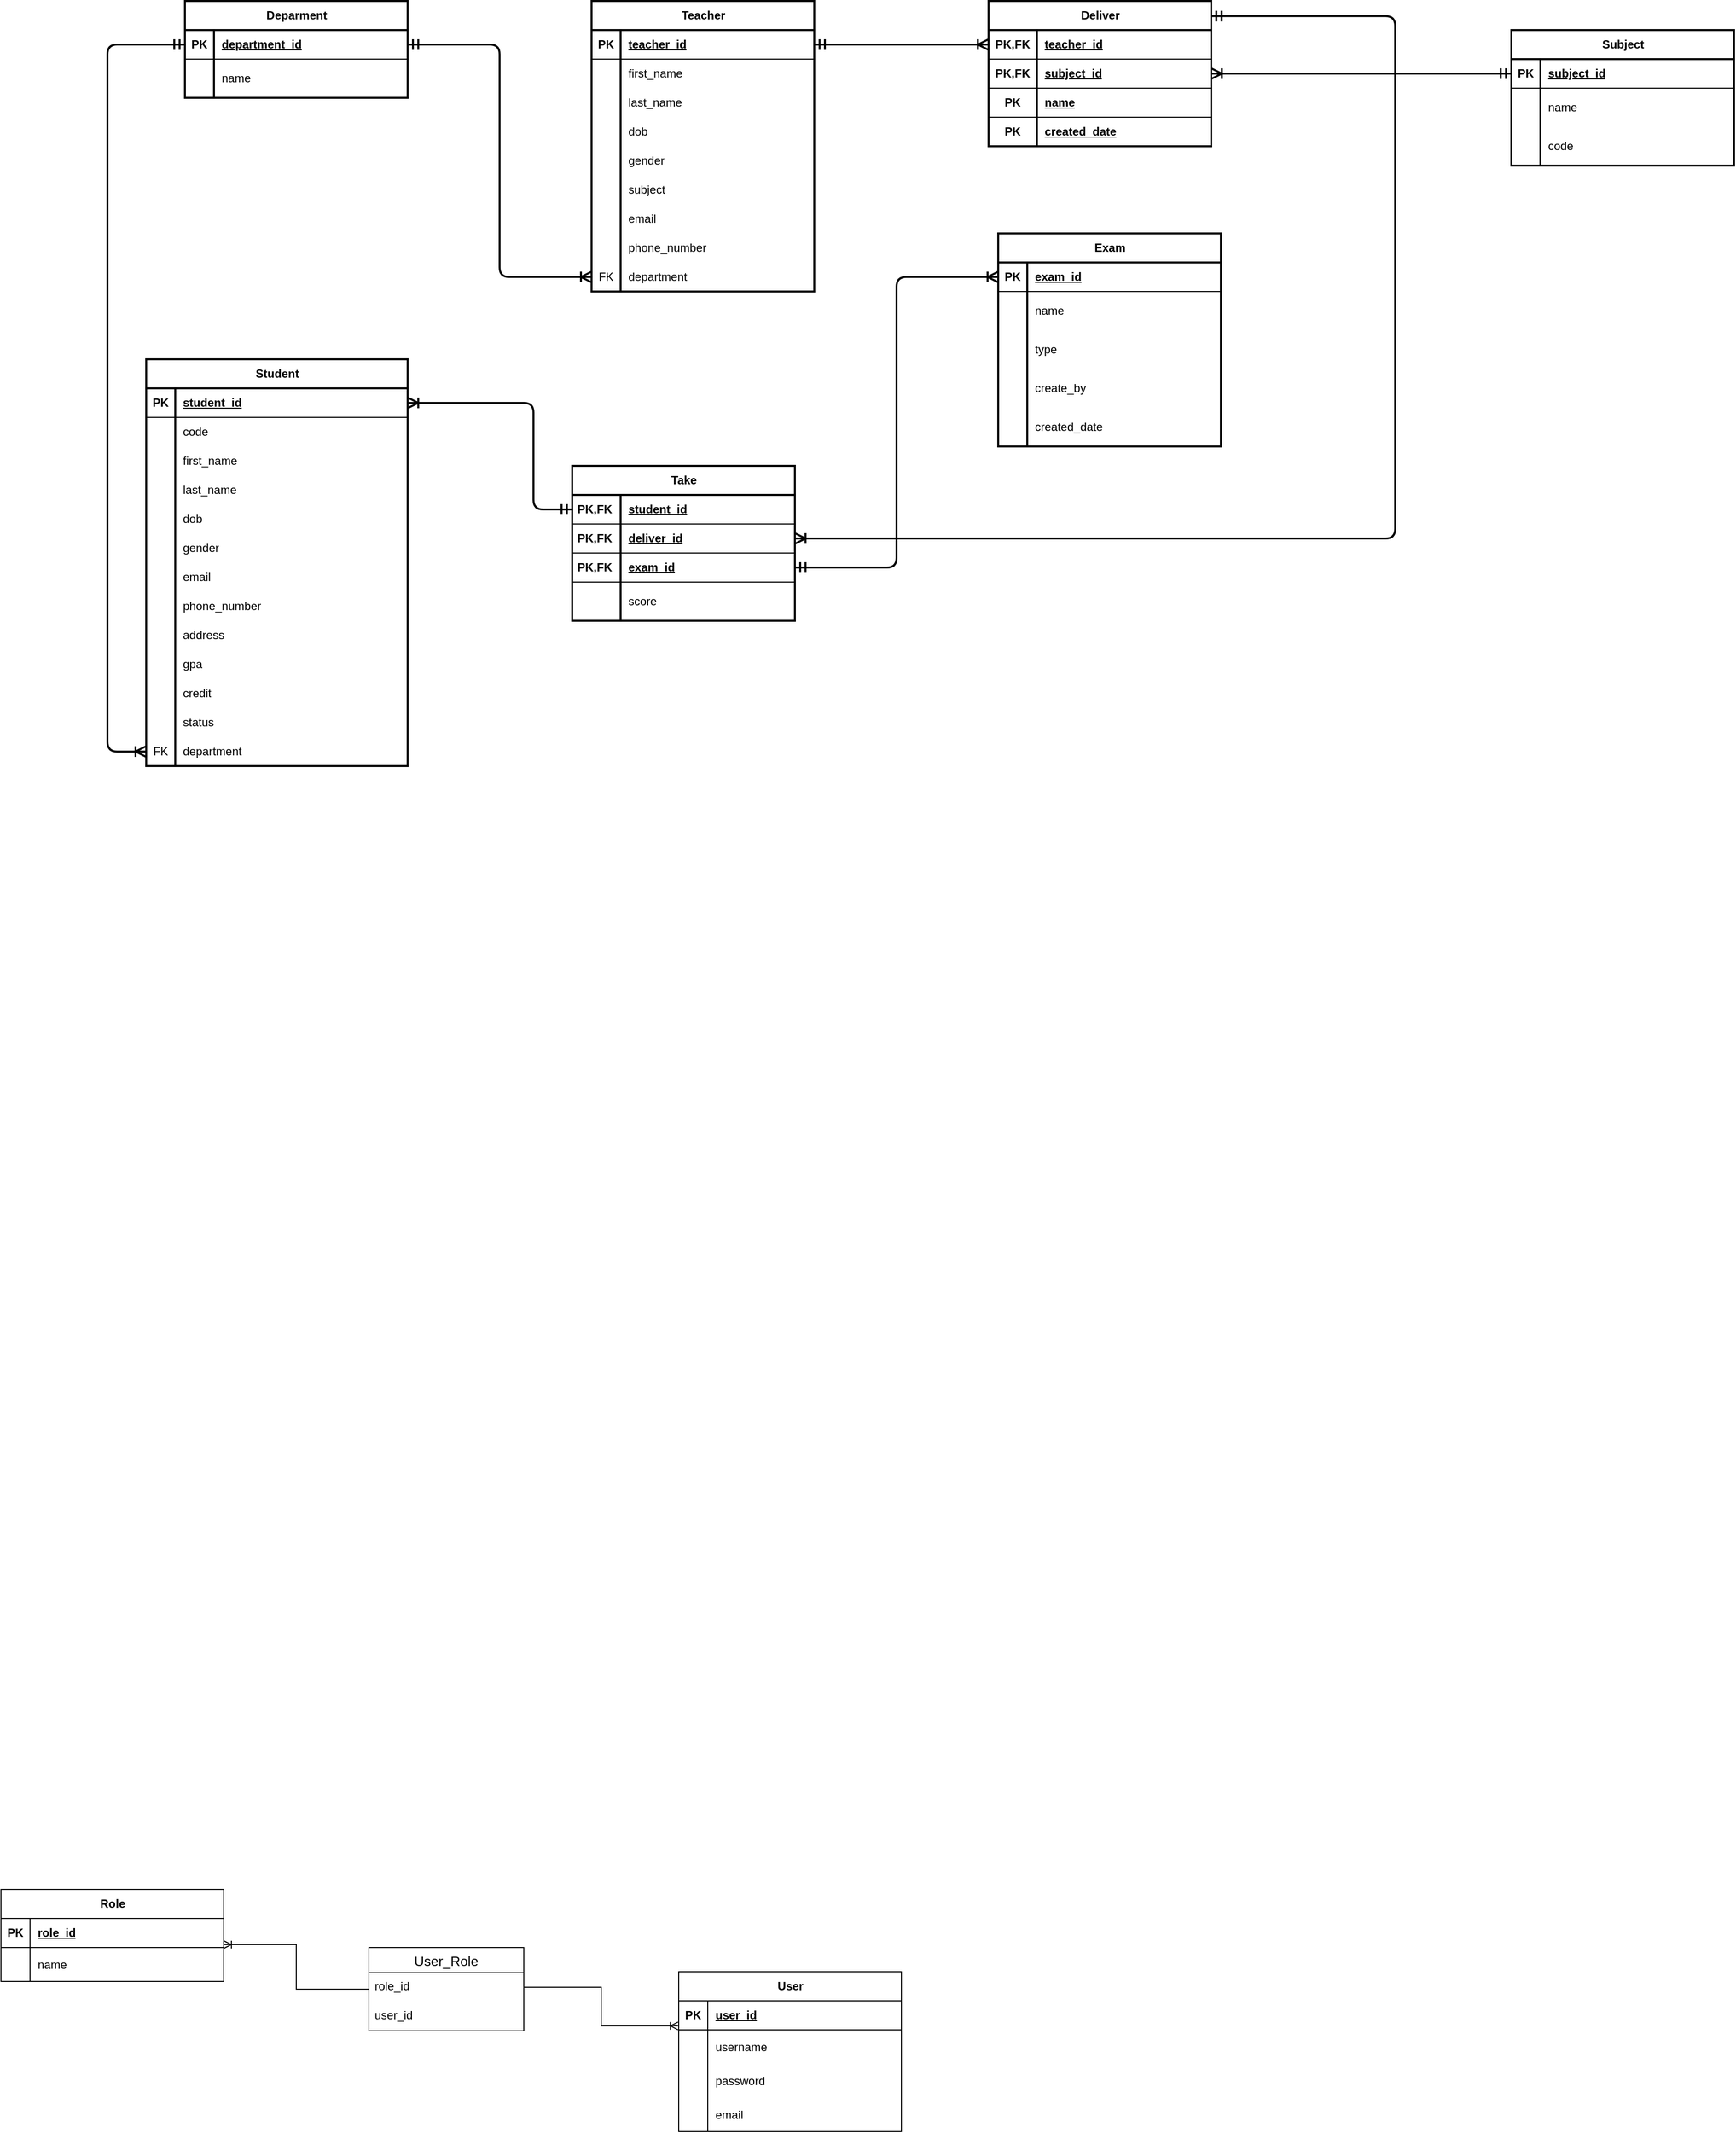 <mxfile version="21.6.6" type="github">
  <diagram name="Page-1" id="5d7acffa-a066-3a61-03fe-96351882024d">
    <mxGraphModel dx="1300" dy="1644" grid="1" gridSize="10" guides="1" tooltips="1" connect="1" arrows="1" fold="1" page="1" pageScale="1" pageWidth="1100" pageHeight="850" background="#ffffff" math="0" shadow="0">
      <root>
        <mxCell id="0" />
        <mxCell id="1" parent="0" />
        <mxCell id="Ol1Bx7ECXMeju4HQNCgS-10" value="Student" style="shape=table;startSize=30;container=1;collapsible=1;childLayout=tableLayout;fixedRows=1;rowLines=0;fontStyle=1;align=center;resizeLast=1;html=1;strokeWidth=2;" vertex="1" parent="1">
          <mxGeometry x="190" y="-130" width="270" height="420" as="geometry" />
        </mxCell>
        <mxCell id="Ol1Bx7ECXMeju4HQNCgS-11" value="" style="shape=tableRow;horizontal=0;startSize=0;swimlaneHead=0;swimlaneBody=0;fillColor=none;collapsible=0;dropTarget=0;points=[[0,0.5],[1,0.5]];portConstraint=eastwest;top=0;left=0;right=0;bottom=1;" vertex="1" parent="Ol1Bx7ECXMeju4HQNCgS-10">
          <mxGeometry y="30" width="270" height="30" as="geometry" />
        </mxCell>
        <mxCell id="Ol1Bx7ECXMeju4HQNCgS-12" value="PK" style="shape=partialRectangle;connectable=0;fillColor=none;top=0;left=0;bottom=0;right=0;fontStyle=1;overflow=hidden;whiteSpace=wrap;html=1;" vertex="1" parent="Ol1Bx7ECXMeju4HQNCgS-11">
          <mxGeometry width="30" height="30" as="geometry">
            <mxRectangle width="30" height="30" as="alternateBounds" />
          </mxGeometry>
        </mxCell>
        <mxCell id="Ol1Bx7ECXMeju4HQNCgS-13" value="student_id" style="shape=partialRectangle;connectable=0;fillColor=none;top=0;left=0;bottom=0;right=0;align=left;spacingLeft=6;fontStyle=5;overflow=hidden;whiteSpace=wrap;html=1;" vertex="1" parent="Ol1Bx7ECXMeju4HQNCgS-11">
          <mxGeometry x="30" width="240" height="30" as="geometry">
            <mxRectangle width="240" height="30" as="alternateBounds" />
          </mxGeometry>
        </mxCell>
        <mxCell id="Ol1Bx7ECXMeju4HQNCgS-108" value="" style="shape=tableRow;horizontal=0;startSize=0;swimlaneHead=0;swimlaneBody=0;fillColor=none;collapsible=0;dropTarget=0;points=[[0,0.5],[1,0.5]];portConstraint=eastwest;top=0;left=0;right=0;bottom=0;" vertex="1" parent="Ol1Bx7ECXMeju4HQNCgS-10">
          <mxGeometry y="60" width="270" height="30" as="geometry" />
        </mxCell>
        <mxCell id="Ol1Bx7ECXMeju4HQNCgS-109" value="" style="shape=partialRectangle;connectable=0;fillColor=none;top=0;left=0;bottom=0;right=0;editable=1;overflow=hidden;whiteSpace=wrap;html=1;" vertex="1" parent="Ol1Bx7ECXMeju4HQNCgS-108">
          <mxGeometry width="30" height="30" as="geometry">
            <mxRectangle width="30" height="30" as="alternateBounds" />
          </mxGeometry>
        </mxCell>
        <mxCell id="Ol1Bx7ECXMeju4HQNCgS-110" value="code" style="shape=partialRectangle;connectable=0;fillColor=none;top=0;left=0;bottom=0;right=0;align=left;spacingLeft=6;overflow=hidden;whiteSpace=wrap;html=1;" vertex="1" parent="Ol1Bx7ECXMeju4HQNCgS-108">
          <mxGeometry x="30" width="240" height="30" as="geometry">
            <mxRectangle width="240" height="30" as="alternateBounds" />
          </mxGeometry>
        </mxCell>
        <mxCell id="Ol1Bx7ECXMeju4HQNCgS-14" value="" style="shape=tableRow;horizontal=0;startSize=0;swimlaneHead=0;swimlaneBody=0;fillColor=none;collapsible=0;dropTarget=0;points=[[0,0.5],[1,0.5]];portConstraint=eastwest;top=0;left=0;right=0;bottom=0;" vertex="1" parent="Ol1Bx7ECXMeju4HQNCgS-10">
          <mxGeometry y="90" width="270" height="30" as="geometry" />
        </mxCell>
        <mxCell id="Ol1Bx7ECXMeju4HQNCgS-15" value="" style="shape=partialRectangle;connectable=0;fillColor=none;top=0;left=0;bottom=0;right=0;editable=1;overflow=hidden;whiteSpace=wrap;html=1;" vertex="1" parent="Ol1Bx7ECXMeju4HQNCgS-14">
          <mxGeometry width="30" height="30" as="geometry">
            <mxRectangle width="30" height="30" as="alternateBounds" />
          </mxGeometry>
        </mxCell>
        <mxCell id="Ol1Bx7ECXMeju4HQNCgS-16" value="first_name" style="shape=partialRectangle;connectable=0;fillColor=none;top=0;left=0;bottom=0;right=0;align=left;spacingLeft=6;overflow=hidden;whiteSpace=wrap;html=1;" vertex="1" parent="Ol1Bx7ECXMeju4HQNCgS-14">
          <mxGeometry x="30" width="240" height="30" as="geometry">
            <mxRectangle width="240" height="30" as="alternateBounds" />
          </mxGeometry>
        </mxCell>
        <mxCell id="Ol1Bx7ECXMeju4HQNCgS-17" value="" style="shape=tableRow;horizontal=0;startSize=0;swimlaneHead=0;swimlaneBody=0;fillColor=none;collapsible=0;dropTarget=0;points=[[0,0.5],[1,0.5]];portConstraint=eastwest;top=0;left=0;right=0;bottom=0;" vertex="1" parent="Ol1Bx7ECXMeju4HQNCgS-10">
          <mxGeometry y="120" width="270" height="30" as="geometry" />
        </mxCell>
        <mxCell id="Ol1Bx7ECXMeju4HQNCgS-18" value="" style="shape=partialRectangle;connectable=0;fillColor=none;top=0;left=0;bottom=0;right=0;editable=1;overflow=hidden;whiteSpace=wrap;html=1;" vertex="1" parent="Ol1Bx7ECXMeju4HQNCgS-17">
          <mxGeometry width="30" height="30" as="geometry">
            <mxRectangle width="30" height="30" as="alternateBounds" />
          </mxGeometry>
        </mxCell>
        <mxCell id="Ol1Bx7ECXMeju4HQNCgS-19" value="last_name" style="shape=partialRectangle;connectable=0;fillColor=none;top=0;left=0;bottom=0;right=0;align=left;spacingLeft=6;overflow=hidden;whiteSpace=wrap;html=1;" vertex="1" parent="Ol1Bx7ECXMeju4HQNCgS-17">
          <mxGeometry x="30" width="240" height="30" as="geometry">
            <mxRectangle width="240" height="30" as="alternateBounds" />
          </mxGeometry>
        </mxCell>
        <mxCell id="Ol1Bx7ECXMeju4HQNCgS-102" value="" style="shape=tableRow;horizontal=0;startSize=0;swimlaneHead=0;swimlaneBody=0;fillColor=none;collapsible=0;dropTarget=0;points=[[0,0.5],[1,0.5]];portConstraint=eastwest;top=0;left=0;right=0;bottom=0;" vertex="1" parent="Ol1Bx7ECXMeju4HQNCgS-10">
          <mxGeometry y="150" width="270" height="30" as="geometry" />
        </mxCell>
        <mxCell id="Ol1Bx7ECXMeju4HQNCgS-103" value="" style="shape=partialRectangle;connectable=0;fillColor=none;top=0;left=0;bottom=0;right=0;editable=1;overflow=hidden;whiteSpace=wrap;html=1;" vertex="1" parent="Ol1Bx7ECXMeju4HQNCgS-102">
          <mxGeometry width="30" height="30" as="geometry">
            <mxRectangle width="30" height="30" as="alternateBounds" />
          </mxGeometry>
        </mxCell>
        <mxCell id="Ol1Bx7ECXMeju4HQNCgS-104" value="dob" style="shape=partialRectangle;connectable=0;fillColor=none;top=0;left=0;bottom=0;right=0;align=left;spacingLeft=6;overflow=hidden;whiteSpace=wrap;html=1;" vertex="1" parent="Ol1Bx7ECXMeju4HQNCgS-102">
          <mxGeometry x="30" width="240" height="30" as="geometry">
            <mxRectangle width="240" height="30" as="alternateBounds" />
          </mxGeometry>
        </mxCell>
        <mxCell id="Ol1Bx7ECXMeju4HQNCgS-20" value="" style="shape=tableRow;horizontal=0;startSize=0;swimlaneHead=0;swimlaneBody=0;fillColor=none;collapsible=0;dropTarget=0;points=[[0,0.5],[1,0.5]];portConstraint=eastwest;top=0;left=0;right=0;bottom=0;" vertex="1" parent="Ol1Bx7ECXMeju4HQNCgS-10">
          <mxGeometry y="180" width="270" height="30" as="geometry" />
        </mxCell>
        <mxCell id="Ol1Bx7ECXMeju4HQNCgS-21" value="" style="shape=partialRectangle;connectable=0;fillColor=none;top=0;left=0;bottom=0;right=0;editable=1;overflow=hidden;whiteSpace=wrap;html=1;" vertex="1" parent="Ol1Bx7ECXMeju4HQNCgS-20">
          <mxGeometry width="30" height="30" as="geometry">
            <mxRectangle width="30" height="30" as="alternateBounds" />
          </mxGeometry>
        </mxCell>
        <mxCell id="Ol1Bx7ECXMeju4HQNCgS-22" value="gender" style="shape=partialRectangle;connectable=0;fillColor=none;top=0;left=0;bottom=0;right=0;align=left;spacingLeft=6;overflow=hidden;whiteSpace=wrap;html=1;" vertex="1" parent="Ol1Bx7ECXMeju4HQNCgS-20">
          <mxGeometry x="30" width="240" height="30" as="geometry">
            <mxRectangle width="240" height="30" as="alternateBounds" />
          </mxGeometry>
        </mxCell>
        <mxCell id="Ol1Bx7ECXMeju4HQNCgS-358" value="" style="shape=tableRow;horizontal=0;startSize=0;swimlaneHead=0;swimlaneBody=0;fillColor=none;collapsible=0;dropTarget=0;points=[[0,0.5],[1,0.5]];portConstraint=eastwest;top=0;left=0;right=0;bottom=0;" vertex="1" parent="Ol1Bx7ECXMeju4HQNCgS-10">
          <mxGeometry y="210" width="270" height="30" as="geometry" />
        </mxCell>
        <mxCell id="Ol1Bx7ECXMeju4HQNCgS-359" value="" style="shape=partialRectangle;connectable=0;fillColor=none;top=0;left=0;bottom=0;right=0;editable=1;overflow=hidden;whiteSpace=wrap;html=1;" vertex="1" parent="Ol1Bx7ECXMeju4HQNCgS-358">
          <mxGeometry width="30" height="30" as="geometry">
            <mxRectangle width="30" height="30" as="alternateBounds" />
          </mxGeometry>
        </mxCell>
        <mxCell id="Ol1Bx7ECXMeju4HQNCgS-360" value="email" style="shape=partialRectangle;connectable=0;fillColor=none;top=0;left=0;bottom=0;right=0;align=left;spacingLeft=6;overflow=hidden;whiteSpace=wrap;html=1;" vertex="1" parent="Ol1Bx7ECXMeju4HQNCgS-358">
          <mxGeometry x="30" width="240" height="30" as="geometry">
            <mxRectangle width="240" height="30" as="alternateBounds" />
          </mxGeometry>
        </mxCell>
        <mxCell id="Ol1Bx7ECXMeju4HQNCgS-111" value="" style="shape=tableRow;horizontal=0;startSize=0;swimlaneHead=0;swimlaneBody=0;fillColor=none;collapsible=0;dropTarget=0;points=[[0,0.5],[1,0.5]];portConstraint=eastwest;top=0;left=0;right=0;bottom=0;" vertex="1" parent="Ol1Bx7ECXMeju4HQNCgS-10">
          <mxGeometry y="240" width="270" height="30" as="geometry" />
        </mxCell>
        <mxCell id="Ol1Bx7ECXMeju4HQNCgS-112" value="" style="shape=partialRectangle;connectable=0;fillColor=none;top=0;left=0;bottom=0;right=0;editable=1;overflow=hidden;whiteSpace=wrap;html=1;" vertex="1" parent="Ol1Bx7ECXMeju4HQNCgS-111">
          <mxGeometry width="30" height="30" as="geometry">
            <mxRectangle width="30" height="30" as="alternateBounds" />
          </mxGeometry>
        </mxCell>
        <mxCell id="Ol1Bx7ECXMeju4HQNCgS-113" value="phone_number" style="shape=partialRectangle;connectable=0;fillColor=none;top=0;left=0;bottom=0;right=0;align=left;spacingLeft=6;overflow=hidden;whiteSpace=wrap;html=1;" vertex="1" parent="Ol1Bx7ECXMeju4HQNCgS-111">
          <mxGeometry x="30" width="240" height="30" as="geometry">
            <mxRectangle width="240" height="30" as="alternateBounds" />
          </mxGeometry>
        </mxCell>
        <mxCell id="Ol1Bx7ECXMeju4HQNCgS-365" value="" style="shape=tableRow;horizontal=0;startSize=0;swimlaneHead=0;swimlaneBody=0;fillColor=none;collapsible=0;dropTarget=0;points=[[0,0.5],[1,0.5]];portConstraint=eastwest;top=0;left=0;right=0;bottom=0;" vertex="1" parent="Ol1Bx7ECXMeju4HQNCgS-10">
          <mxGeometry y="270" width="270" height="30" as="geometry" />
        </mxCell>
        <mxCell id="Ol1Bx7ECXMeju4HQNCgS-366" value="" style="shape=partialRectangle;connectable=0;fillColor=none;top=0;left=0;bottom=0;right=0;editable=1;overflow=hidden;whiteSpace=wrap;html=1;" vertex="1" parent="Ol1Bx7ECXMeju4HQNCgS-365">
          <mxGeometry width="30" height="30" as="geometry">
            <mxRectangle width="30" height="30" as="alternateBounds" />
          </mxGeometry>
        </mxCell>
        <mxCell id="Ol1Bx7ECXMeju4HQNCgS-367" value="address" style="shape=partialRectangle;connectable=0;fillColor=none;top=0;left=0;bottom=0;right=0;align=left;spacingLeft=6;overflow=hidden;whiteSpace=wrap;html=1;" vertex="1" parent="Ol1Bx7ECXMeju4HQNCgS-365">
          <mxGeometry x="30" width="240" height="30" as="geometry">
            <mxRectangle width="240" height="30" as="alternateBounds" />
          </mxGeometry>
        </mxCell>
        <mxCell id="Ol1Bx7ECXMeju4HQNCgS-130" value="" style="shape=tableRow;horizontal=0;startSize=0;swimlaneHead=0;swimlaneBody=0;fillColor=none;collapsible=0;dropTarget=0;points=[[0,0.5],[1,0.5]];portConstraint=eastwest;top=0;left=0;right=0;bottom=0;" vertex="1" parent="Ol1Bx7ECXMeju4HQNCgS-10">
          <mxGeometry y="300" width="270" height="30" as="geometry" />
        </mxCell>
        <mxCell id="Ol1Bx7ECXMeju4HQNCgS-131" value="" style="shape=partialRectangle;connectable=0;fillColor=none;top=0;left=0;bottom=0;right=0;editable=1;overflow=hidden;whiteSpace=wrap;html=1;" vertex="1" parent="Ol1Bx7ECXMeju4HQNCgS-130">
          <mxGeometry width="30" height="30" as="geometry">
            <mxRectangle width="30" height="30" as="alternateBounds" />
          </mxGeometry>
        </mxCell>
        <mxCell id="Ol1Bx7ECXMeju4HQNCgS-132" value="gpa" style="shape=partialRectangle;connectable=0;fillColor=none;top=0;left=0;bottom=0;right=0;align=left;spacingLeft=6;overflow=hidden;whiteSpace=wrap;html=1;" vertex="1" parent="Ol1Bx7ECXMeju4HQNCgS-130">
          <mxGeometry x="30" width="240" height="30" as="geometry">
            <mxRectangle width="240" height="30" as="alternateBounds" />
          </mxGeometry>
        </mxCell>
        <mxCell id="Ol1Bx7ECXMeju4HQNCgS-133" value="" style="shape=tableRow;horizontal=0;startSize=0;swimlaneHead=0;swimlaneBody=0;fillColor=none;collapsible=0;dropTarget=0;points=[[0,0.5],[1,0.5]];portConstraint=eastwest;top=0;left=0;right=0;bottom=0;" vertex="1" parent="Ol1Bx7ECXMeju4HQNCgS-10">
          <mxGeometry y="330" width="270" height="30" as="geometry" />
        </mxCell>
        <mxCell id="Ol1Bx7ECXMeju4HQNCgS-134" value="" style="shape=partialRectangle;connectable=0;fillColor=none;top=0;left=0;bottom=0;right=0;editable=1;overflow=hidden;whiteSpace=wrap;html=1;" vertex="1" parent="Ol1Bx7ECXMeju4HQNCgS-133">
          <mxGeometry width="30" height="30" as="geometry">
            <mxRectangle width="30" height="30" as="alternateBounds" />
          </mxGeometry>
        </mxCell>
        <mxCell id="Ol1Bx7ECXMeju4HQNCgS-135" value="credit" style="shape=partialRectangle;connectable=0;fillColor=none;top=0;left=0;bottom=0;right=0;align=left;spacingLeft=6;overflow=hidden;whiteSpace=wrap;html=1;" vertex="1" parent="Ol1Bx7ECXMeju4HQNCgS-133">
          <mxGeometry x="30" width="240" height="30" as="geometry">
            <mxRectangle width="240" height="30" as="alternateBounds" />
          </mxGeometry>
        </mxCell>
        <mxCell id="Ol1Bx7ECXMeju4HQNCgS-136" value="" style="shape=tableRow;horizontal=0;startSize=0;swimlaneHead=0;swimlaneBody=0;fillColor=none;collapsible=0;dropTarget=0;points=[[0,0.5],[1,0.5]];portConstraint=eastwest;top=0;left=0;right=0;bottom=0;" vertex="1" parent="Ol1Bx7ECXMeju4HQNCgS-10">
          <mxGeometry y="360" width="270" height="30" as="geometry" />
        </mxCell>
        <mxCell id="Ol1Bx7ECXMeju4HQNCgS-137" value="" style="shape=partialRectangle;connectable=0;fillColor=none;top=0;left=0;bottom=0;right=0;editable=1;overflow=hidden;whiteSpace=wrap;html=1;" vertex="1" parent="Ol1Bx7ECXMeju4HQNCgS-136">
          <mxGeometry width="30" height="30" as="geometry">
            <mxRectangle width="30" height="30" as="alternateBounds" />
          </mxGeometry>
        </mxCell>
        <mxCell id="Ol1Bx7ECXMeju4HQNCgS-138" value="status" style="shape=partialRectangle;connectable=0;fillColor=none;top=0;left=0;bottom=0;right=0;align=left;spacingLeft=6;overflow=hidden;whiteSpace=wrap;html=1;" vertex="1" parent="Ol1Bx7ECXMeju4HQNCgS-136">
          <mxGeometry x="30" width="240" height="30" as="geometry">
            <mxRectangle width="240" height="30" as="alternateBounds" />
          </mxGeometry>
        </mxCell>
        <mxCell id="Ol1Bx7ECXMeju4HQNCgS-105" value="" style="shape=tableRow;horizontal=0;startSize=0;swimlaneHead=0;swimlaneBody=0;fillColor=none;collapsible=0;dropTarget=0;points=[[0,0.5],[1,0.5]];portConstraint=eastwest;top=0;left=0;right=0;bottom=0;" vertex="1" parent="Ol1Bx7ECXMeju4HQNCgS-10">
          <mxGeometry y="390" width="270" height="30" as="geometry" />
        </mxCell>
        <mxCell id="Ol1Bx7ECXMeju4HQNCgS-106" value="FK" style="shape=partialRectangle;connectable=0;fillColor=none;top=0;left=0;bottom=0;right=0;editable=1;overflow=hidden;whiteSpace=wrap;html=1;" vertex="1" parent="Ol1Bx7ECXMeju4HQNCgS-105">
          <mxGeometry width="30" height="30" as="geometry">
            <mxRectangle width="30" height="30" as="alternateBounds" />
          </mxGeometry>
        </mxCell>
        <mxCell id="Ol1Bx7ECXMeju4HQNCgS-107" value="department" style="shape=partialRectangle;connectable=0;fillColor=none;top=0;left=0;bottom=0;right=0;align=left;spacingLeft=6;overflow=hidden;whiteSpace=wrap;html=1;" vertex="1" parent="Ol1Bx7ECXMeju4HQNCgS-105">
          <mxGeometry x="30" width="240" height="30" as="geometry">
            <mxRectangle width="240" height="30" as="alternateBounds" />
          </mxGeometry>
        </mxCell>
        <mxCell id="Ol1Bx7ECXMeju4HQNCgS-23" value="Teacher" style="shape=table;startSize=30;container=1;collapsible=1;childLayout=tableLayout;fixedRows=1;rowLines=0;fontStyle=1;align=center;resizeLast=1;html=1;strokeWidth=2;" vertex="1" parent="1">
          <mxGeometry x="650" y="-500" width="230" height="300" as="geometry" />
        </mxCell>
        <mxCell id="Ol1Bx7ECXMeju4HQNCgS-24" value="" style="shape=tableRow;horizontal=0;startSize=0;swimlaneHead=0;swimlaneBody=0;fillColor=none;collapsible=0;dropTarget=0;points=[[0,0.5],[1,0.5]];portConstraint=eastwest;top=0;left=0;right=0;bottom=1;" vertex="1" parent="Ol1Bx7ECXMeju4HQNCgS-23">
          <mxGeometry y="30" width="230" height="30" as="geometry" />
        </mxCell>
        <mxCell id="Ol1Bx7ECXMeju4HQNCgS-25" value="PK" style="shape=partialRectangle;connectable=0;fillColor=none;top=0;left=0;bottom=0;right=0;fontStyle=1;overflow=hidden;whiteSpace=wrap;html=1;" vertex="1" parent="Ol1Bx7ECXMeju4HQNCgS-24">
          <mxGeometry width="30" height="30" as="geometry">
            <mxRectangle width="30" height="30" as="alternateBounds" />
          </mxGeometry>
        </mxCell>
        <mxCell id="Ol1Bx7ECXMeju4HQNCgS-26" value="teacher_id" style="shape=partialRectangle;connectable=0;fillColor=none;top=0;left=0;bottom=0;right=0;align=left;spacingLeft=6;fontStyle=5;overflow=hidden;whiteSpace=wrap;html=1;" vertex="1" parent="Ol1Bx7ECXMeju4HQNCgS-24">
          <mxGeometry x="30" width="200" height="30" as="geometry">
            <mxRectangle width="200" height="30" as="alternateBounds" />
          </mxGeometry>
        </mxCell>
        <mxCell id="Ol1Bx7ECXMeju4HQNCgS-27" value="" style="shape=tableRow;horizontal=0;startSize=0;swimlaneHead=0;swimlaneBody=0;fillColor=none;collapsible=0;dropTarget=0;points=[[0,0.5],[1,0.5]];portConstraint=eastwest;top=0;left=0;right=0;bottom=0;" vertex="1" parent="Ol1Bx7ECXMeju4HQNCgS-23">
          <mxGeometry y="60" width="230" height="30" as="geometry" />
        </mxCell>
        <mxCell id="Ol1Bx7ECXMeju4HQNCgS-28" value="" style="shape=partialRectangle;connectable=0;fillColor=none;top=0;left=0;bottom=0;right=0;editable=1;overflow=hidden;whiteSpace=wrap;html=1;" vertex="1" parent="Ol1Bx7ECXMeju4HQNCgS-27">
          <mxGeometry width="30" height="30" as="geometry">
            <mxRectangle width="30" height="30" as="alternateBounds" />
          </mxGeometry>
        </mxCell>
        <mxCell id="Ol1Bx7ECXMeju4HQNCgS-29" value="first_name" style="shape=partialRectangle;connectable=0;fillColor=none;top=0;left=0;bottom=0;right=0;align=left;spacingLeft=6;overflow=hidden;whiteSpace=wrap;html=1;" vertex="1" parent="Ol1Bx7ECXMeju4HQNCgS-27">
          <mxGeometry x="30" width="200" height="30" as="geometry">
            <mxRectangle width="200" height="30" as="alternateBounds" />
          </mxGeometry>
        </mxCell>
        <mxCell id="Ol1Bx7ECXMeju4HQNCgS-30" value="" style="shape=tableRow;horizontal=0;startSize=0;swimlaneHead=0;swimlaneBody=0;fillColor=none;collapsible=0;dropTarget=0;points=[[0,0.5],[1,0.5]];portConstraint=eastwest;top=0;left=0;right=0;bottom=0;" vertex="1" parent="Ol1Bx7ECXMeju4HQNCgS-23">
          <mxGeometry y="90" width="230" height="30" as="geometry" />
        </mxCell>
        <mxCell id="Ol1Bx7ECXMeju4HQNCgS-31" value="" style="shape=partialRectangle;connectable=0;fillColor=none;top=0;left=0;bottom=0;right=0;editable=1;overflow=hidden;whiteSpace=wrap;html=1;" vertex="1" parent="Ol1Bx7ECXMeju4HQNCgS-30">
          <mxGeometry width="30" height="30" as="geometry">
            <mxRectangle width="30" height="30" as="alternateBounds" />
          </mxGeometry>
        </mxCell>
        <mxCell id="Ol1Bx7ECXMeju4HQNCgS-32" value="last_name" style="shape=partialRectangle;connectable=0;fillColor=none;top=0;left=0;bottom=0;right=0;align=left;spacingLeft=6;overflow=hidden;whiteSpace=wrap;html=1;" vertex="1" parent="Ol1Bx7ECXMeju4HQNCgS-30">
          <mxGeometry x="30" width="200" height="30" as="geometry">
            <mxRectangle width="200" height="30" as="alternateBounds" />
          </mxGeometry>
        </mxCell>
        <mxCell id="Ol1Bx7ECXMeju4HQNCgS-152" value="" style="shape=tableRow;horizontal=0;startSize=0;swimlaneHead=0;swimlaneBody=0;fillColor=none;collapsible=0;dropTarget=0;points=[[0,0.5],[1,0.5]];portConstraint=eastwest;top=0;left=0;right=0;bottom=0;" vertex="1" parent="Ol1Bx7ECXMeju4HQNCgS-23">
          <mxGeometry y="120" width="230" height="30" as="geometry" />
        </mxCell>
        <mxCell id="Ol1Bx7ECXMeju4HQNCgS-153" value="" style="shape=partialRectangle;connectable=0;fillColor=none;top=0;left=0;bottom=0;right=0;editable=1;overflow=hidden;whiteSpace=wrap;html=1;" vertex="1" parent="Ol1Bx7ECXMeju4HQNCgS-152">
          <mxGeometry width="30" height="30" as="geometry">
            <mxRectangle width="30" height="30" as="alternateBounds" />
          </mxGeometry>
        </mxCell>
        <mxCell id="Ol1Bx7ECXMeju4HQNCgS-154" value="dob" style="shape=partialRectangle;connectable=0;fillColor=none;top=0;left=0;bottom=0;right=0;align=left;spacingLeft=6;overflow=hidden;whiteSpace=wrap;html=1;" vertex="1" parent="Ol1Bx7ECXMeju4HQNCgS-152">
          <mxGeometry x="30" width="200" height="30" as="geometry">
            <mxRectangle width="200" height="30" as="alternateBounds" />
          </mxGeometry>
        </mxCell>
        <mxCell id="Ol1Bx7ECXMeju4HQNCgS-33" value="" style="shape=tableRow;horizontal=0;startSize=0;swimlaneHead=0;swimlaneBody=0;fillColor=none;collapsible=0;dropTarget=0;points=[[0,0.5],[1,0.5]];portConstraint=eastwest;top=0;left=0;right=0;bottom=0;" vertex="1" parent="Ol1Bx7ECXMeju4HQNCgS-23">
          <mxGeometry y="150" width="230" height="30" as="geometry" />
        </mxCell>
        <mxCell id="Ol1Bx7ECXMeju4HQNCgS-34" value="" style="shape=partialRectangle;connectable=0;fillColor=none;top=0;left=0;bottom=0;right=0;editable=1;overflow=hidden;whiteSpace=wrap;html=1;" vertex="1" parent="Ol1Bx7ECXMeju4HQNCgS-33">
          <mxGeometry width="30" height="30" as="geometry">
            <mxRectangle width="30" height="30" as="alternateBounds" />
          </mxGeometry>
        </mxCell>
        <mxCell id="Ol1Bx7ECXMeju4HQNCgS-35" value="gender" style="shape=partialRectangle;connectable=0;fillColor=none;top=0;left=0;bottom=0;right=0;align=left;spacingLeft=6;overflow=hidden;whiteSpace=wrap;html=1;" vertex="1" parent="Ol1Bx7ECXMeju4HQNCgS-33">
          <mxGeometry x="30" width="200" height="30" as="geometry">
            <mxRectangle width="200" height="30" as="alternateBounds" />
          </mxGeometry>
        </mxCell>
        <mxCell id="Ol1Bx7ECXMeju4HQNCgS-161" value="" style="shape=tableRow;horizontal=0;startSize=0;swimlaneHead=0;swimlaneBody=0;fillColor=none;collapsible=0;dropTarget=0;points=[[0,0.5],[1,0.5]];portConstraint=eastwest;top=0;left=0;right=0;bottom=0;" vertex="1" parent="Ol1Bx7ECXMeju4HQNCgS-23">
          <mxGeometry y="180" width="230" height="30" as="geometry" />
        </mxCell>
        <mxCell id="Ol1Bx7ECXMeju4HQNCgS-162" value="" style="shape=partialRectangle;connectable=0;fillColor=none;top=0;left=0;bottom=0;right=0;editable=1;overflow=hidden;whiteSpace=wrap;html=1;" vertex="1" parent="Ol1Bx7ECXMeju4HQNCgS-161">
          <mxGeometry width="30" height="30" as="geometry">
            <mxRectangle width="30" height="30" as="alternateBounds" />
          </mxGeometry>
        </mxCell>
        <mxCell id="Ol1Bx7ECXMeju4HQNCgS-163" value="subject" style="shape=partialRectangle;connectable=0;fillColor=none;top=0;left=0;bottom=0;right=0;align=left;spacingLeft=6;overflow=hidden;whiteSpace=wrap;html=1;" vertex="1" parent="Ol1Bx7ECXMeju4HQNCgS-161">
          <mxGeometry x="30" width="200" height="30" as="geometry">
            <mxRectangle width="200" height="30" as="alternateBounds" />
          </mxGeometry>
        </mxCell>
        <mxCell id="Ol1Bx7ECXMeju4HQNCgS-167" value="" style="shape=tableRow;horizontal=0;startSize=0;swimlaneHead=0;swimlaneBody=0;fillColor=none;collapsible=0;dropTarget=0;points=[[0,0.5],[1,0.5]];portConstraint=eastwest;top=0;left=0;right=0;bottom=0;" vertex="1" parent="Ol1Bx7ECXMeju4HQNCgS-23">
          <mxGeometry y="210" width="230" height="30" as="geometry" />
        </mxCell>
        <mxCell id="Ol1Bx7ECXMeju4HQNCgS-168" value="" style="shape=partialRectangle;connectable=0;fillColor=none;top=0;left=0;bottom=0;right=0;editable=1;overflow=hidden;whiteSpace=wrap;html=1;" vertex="1" parent="Ol1Bx7ECXMeju4HQNCgS-167">
          <mxGeometry width="30" height="30" as="geometry">
            <mxRectangle width="30" height="30" as="alternateBounds" />
          </mxGeometry>
        </mxCell>
        <mxCell id="Ol1Bx7ECXMeju4HQNCgS-169" value="email" style="shape=partialRectangle;connectable=0;fillColor=none;top=0;left=0;bottom=0;right=0;align=left;spacingLeft=6;overflow=hidden;whiteSpace=wrap;html=1;" vertex="1" parent="Ol1Bx7ECXMeju4HQNCgS-167">
          <mxGeometry x="30" width="200" height="30" as="geometry">
            <mxRectangle width="200" height="30" as="alternateBounds" />
          </mxGeometry>
        </mxCell>
        <mxCell id="Ol1Bx7ECXMeju4HQNCgS-164" value="" style="shape=tableRow;horizontal=0;startSize=0;swimlaneHead=0;swimlaneBody=0;fillColor=none;collapsible=0;dropTarget=0;points=[[0,0.5],[1,0.5]];portConstraint=eastwest;top=0;left=0;right=0;bottom=0;" vertex="1" parent="Ol1Bx7ECXMeju4HQNCgS-23">
          <mxGeometry y="240" width="230" height="30" as="geometry" />
        </mxCell>
        <mxCell id="Ol1Bx7ECXMeju4HQNCgS-165" value="" style="shape=partialRectangle;connectable=0;fillColor=none;top=0;left=0;bottom=0;right=0;editable=1;overflow=hidden;whiteSpace=wrap;html=1;" vertex="1" parent="Ol1Bx7ECXMeju4HQNCgS-164">
          <mxGeometry width="30" height="30" as="geometry">
            <mxRectangle width="30" height="30" as="alternateBounds" />
          </mxGeometry>
        </mxCell>
        <mxCell id="Ol1Bx7ECXMeju4HQNCgS-166" value="phone_number" style="shape=partialRectangle;connectable=0;fillColor=none;top=0;left=0;bottom=0;right=0;align=left;spacingLeft=6;overflow=hidden;whiteSpace=wrap;html=1;" vertex="1" parent="Ol1Bx7ECXMeju4HQNCgS-164">
          <mxGeometry x="30" width="200" height="30" as="geometry">
            <mxRectangle width="200" height="30" as="alternateBounds" />
          </mxGeometry>
        </mxCell>
        <mxCell id="Ol1Bx7ECXMeju4HQNCgS-155" value="" style="shape=tableRow;horizontal=0;startSize=0;swimlaneHead=0;swimlaneBody=0;fillColor=none;collapsible=0;dropTarget=0;points=[[0,0.5],[1,0.5]];portConstraint=eastwest;top=0;left=0;right=0;bottom=0;" vertex="1" parent="Ol1Bx7ECXMeju4HQNCgS-23">
          <mxGeometry y="270" width="230" height="30" as="geometry" />
        </mxCell>
        <mxCell id="Ol1Bx7ECXMeju4HQNCgS-156" value="FK" style="shape=partialRectangle;connectable=0;fillColor=none;top=0;left=0;bottom=0;right=0;editable=1;overflow=hidden;whiteSpace=wrap;html=1;" vertex="1" parent="Ol1Bx7ECXMeju4HQNCgS-155">
          <mxGeometry width="30" height="30" as="geometry">
            <mxRectangle width="30" height="30" as="alternateBounds" />
          </mxGeometry>
        </mxCell>
        <mxCell id="Ol1Bx7ECXMeju4HQNCgS-157" value="department" style="shape=partialRectangle;connectable=0;fillColor=none;top=0;left=0;bottom=0;right=0;align=left;spacingLeft=6;overflow=hidden;whiteSpace=wrap;html=1;" vertex="1" parent="Ol1Bx7ECXMeju4HQNCgS-155">
          <mxGeometry x="30" width="200" height="30" as="geometry">
            <mxRectangle width="200" height="30" as="alternateBounds" />
          </mxGeometry>
        </mxCell>
        <mxCell id="Ol1Bx7ECXMeju4HQNCgS-36" value="Subject" style="shape=table;startSize=30;container=1;collapsible=1;childLayout=tableLayout;fixedRows=1;rowLines=0;fontStyle=1;align=center;resizeLast=1;html=1;strokeWidth=2;" vertex="1" parent="1">
          <mxGeometry x="1600" y="-470" width="230" height="140" as="geometry" />
        </mxCell>
        <mxCell id="Ol1Bx7ECXMeju4HQNCgS-37" value="" style="shape=tableRow;horizontal=0;startSize=0;swimlaneHead=0;swimlaneBody=0;fillColor=none;collapsible=0;dropTarget=0;points=[[0,0.5],[1,0.5]];portConstraint=eastwest;top=0;left=0;right=0;bottom=1;" vertex="1" parent="Ol1Bx7ECXMeju4HQNCgS-36">
          <mxGeometry y="30" width="230" height="30" as="geometry" />
        </mxCell>
        <mxCell id="Ol1Bx7ECXMeju4HQNCgS-38" value="PK" style="shape=partialRectangle;connectable=0;fillColor=none;top=0;left=0;bottom=0;right=0;fontStyle=1;overflow=hidden;whiteSpace=wrap;html=1;" vertex="1" parent="Ol1Bx7ECXMeju4HQNCgS-37">
          <mxGeometry width="30" height="30" as="geometry">
            <mxRectangle width="30" height="30" as="alternateBounds" />
          </mxGeometry>
        </mxCell>
        <mxCell id="Ol1Bx7ECXMeju4HQNCgS-39" value="subject_id" style="shape=partialRectangle;connectable=0;fillColor=none;top=0;left=0;bottom=0;right=0;align=left;spacingLeft=6;fontStyle=5;overflow=hidden;whiteSpace=wrap;html=1;" vertex="1" parent="Ol1Bx7ECXMeju4HQNCgS-37">
          <mxGeometry x="30" width="200" height="30" as="geometry">
            <mxRectangle width="200" height="30" as="alternateBounds" />
          </mxGeometry>
        </mxCell>
        <mxCell id="Ol1Bx7ECXMeju4HQNCgS-43" value="" style="shape=tableRow;horizontal=0;startSize=0;swimlaneHead=0;swimlaneBody=0;fillColor=none;collapsible=0;dropTarget=0;points=[[0,0.5],[1,0.5]];portConstraint=eastwest;top=0;left=0;right=0;bottom=0;" vertex="1" parent="Ol1Bx7ECXMeju4HQNCgS-36">
          <mxGeometry y="60" width="230" height="40" as="geometry" />
        </mxCell>
        <mxCell id="Ol1Bx7ECXMeju4HQNCgS-44" value="" style="shape=partialRectangle;connectable=0;fillColor=none;top=0;left=0;bottom=0;right=0;editable=1;overflow=hidden;whiteSpace=wrap;html=1;" vertex="1" parent="Ol1Bx7ECXMeju4HQNCgS-43">
          <mxGeometry width="30" height="40" as="geometry">
            <mxRectangle width="30" height="40" as="alternateBounds" />
          </mxGeometry>
        </mxCell>
        <mxCell id="Ol1Bx7ECXMeju4HQNCgS-45" value="name" style="shape=partialRectangle;connectable=0;fillColor=none;top=0;left=0;bottom=0;right=0;align=left;spacingLeft=6;overflow=hidden;whiteSpace=wrap;html=1;" vertex="1" parent="Ol1Bx7ECXMeju4HQNCgS-43">
          <mxGeometry x="30" width="200" height="40" as="geometry">
            <mxRectangle width="200" height="40" as="alternateBounds" />
          </mxGeometry>
        </mxCell>
        <mxCell id="Ol1Bx7ECXMeju4HQNCgS-173" value="" style="shape=tableRow;horizontal=0;startSize=0;swimlaneHead=0;swimlaneBody=0;fillColor=none;collapsible=0;dropTarget=0;points=[[0,0.5],[1,0.5]];portConstraint=eastwest;top=0;left=0;right=0;bottom=0;" vertex="1" parent="Ol1Bx7ECXMeju4HQNCgS-36">
          <mxGeometry y="100" width="230" height="40" as="geometry" />
        </mxCell>
        <mxCell id="Ol1Bx7ECXMeju4HQNCgS-174" value="" style="shape=partialRectangle;connectable=0;fillColor=none;top=0;left=0;bottom=0;right=0;editable=1;overflow=hidden;whiteSpace=wrap;html=1;" vertex="1" parent="Ol1Bx7ECXMeju4HQNCgS-173">
          <mxGeometry width="30" height="40" as="geometry">
            <mxRectangle width="30" height="40" as="alternateBounds" />
          </mxGeometry>
        </mxCell>
        <mxCell id="Ol1Bx7ECXMeju4HQNCgS-175" value="code" style="shape=partialRectangle;connectable=0;fillColor=none;top=0;left=0;bottom=0;right=0;align=left;spacingLeft=6;overflow=hidden;whiteSpace=wrap;html=1;" vertex="1" parent="Ol1Bx7ECXMeju4HQNCgS-173">
          <mxGeometry x="30" width="200" height="40" as="geometry">
            <mxRectangle width="200" height="40" as="alternateBounds" />
          </mxGeometry>
        </mxCell>
        <mxCell id="Ol1Bx7ECXMeju4HQNCgS-49" value="Role" style="shape=table;startSize=30;container=1;collapsible=1;childLayout=tableLayout;fixedRows=1;rowLines=0;fontStyle=1;align=center;resizeLast=1;html=1;" vertex="1" parent="1">
          <mxGeometry x="40" y="1450" width="230" height="95" as="geometry" />
        </mxCell>
        <mxCell id="Ol1Bx7ECXMeju4HQNCgS-50" value="" style="shape=tableRow;horizontal=0;startSize=0;swimlaneHead=0;swimlaneBody=0;fillColor=none;collapsible=0;dropTarget=0;points=[[0,0.5],[1,0.5]];portConstraint=eastwest;top=0;left=0;right=0;bottom=1;" vertex="1" parent="Ol1Bx7ECXMeju4HQNCgS-49">
          <mxGeometry y="30" width="230" height="30" as="geometry" />
        </mxCell>
        <mxCell id="Ol1Bx7ECXMeju4HQNCgS-51" value="PK" style="shape=partialRectangle;connectable=0;fillColor=none;top=0;left=0;bottom=0;right=0;fontStyle=1;overflow=hidden;whiteSpace=wrap;html=1;" vertex="1" parent="Ol1Bx7ECXMeju4HQNCgS-50">
          <mxGeometry width="30" height="30" as="geometry">
            <mxRectangle width="30" height="30" as="alternateBounds" />
          </mxGeometry>
        </mxCell>
        <mxCell id="Ol1Bx7ECXMeju4HQNCgS-52" value="role_id" style="shape=partialRectangle;connectable=0;fillColor=none;top=0;left=0;bottom=0;right=0;align=left;spacingLeft=6;fontStyle=5;overflow=hidden;whiteSpace=wrap;html=1;" vertex="1" parent="Ol1Bx7ECXMeju4HQNCgS-50">
          <mxGeometry x="30" width="200" height="30" as="geometry">
            <mxRectangle width="200" height="30" as="alternateBounds" />
          </mxGeometry>
        </mxCell>
        <mxCell id="Ol1Bx7ECXMeju4HQNCgS-53" value="" style="shape=tableRow;horizontal=0;startSize=0;swimlaneHead=0;swimlaneBody=0;fillColor=none;collapsible=0;dropTarget=0;points=[[0,0.5],[1,0.5]];portConstraint=eastwest;top=0;left=0;right=0;bottom=0;" vertex="1" parent="Ol1Bx7ECXMeju4HQNCgS-49">
          <mxGeometry y="60" width="230" height="35" as="geometry" />
        </mxCell>
        <mxCell id="Ol1Bx7ECXMeju4HQNCgS-54" value="" style="shape=partialRectangle;connectable=0;fillColor=none;top=0;left=0;bottom=0;right=0;editable=1;overflow=hidden;whiteSpace=wrap;html=1;" vertex="1" parent="Ol1Bx7ECXMeju4HQNCgS-53">
          <mxGeometry width="30" height="35" as="geometry">
            <mxRectangle width="30" height="35" as="alternateBounds" />
          </mxGeometry>
        </mxCell>
        <mxCell id="Ol1Bx7ECXMeju4HQNCgS-55" value="name" style="shape=partialRectangle;connectable=0;fillColor=none;top=0;left=0;bottom=0;right=0;align=left;spacingLeft=6;overflow=hidden;whiteSpace=wrap;html=1;" vertex="1" parent="Ol1Bx7ECXMeju4HQNCgS-53">
          <mxGeometry x="30" width="200" height="35" as="geometry">
            <mxRectangle width="200" height="35" as="alternateBounds" />
          </mxGeometry>
        </mxCell>
        <mxCell id="Ol1Bx7ECXMeju4HQNCgS-62" value="User" style="shape=table;startSize=30;container=1;collapsible=1;childLayout=tableLayout;fixedRows=1;rowLines=0;fontStyle=1;align=center;resizeLast=1;html=1;" vertex="1" parent="1">
          <mxGeometry x="740" y="1535" width="230" height="165" as="geometry" />
        </mxCell>
        <mxCell id="Ol1Bx7ECXMeju4HQNCgS-63" value="" style="shape=tableRow;horizontal=0;startSize=0;swimlaneHead=0;swimlaneBody=0;fillColor=none;collapsible=0;dropTarget=0;points=[[0,0.5],[1,0.5]];portConstraint=eastwest;top=0;left=0;right=0;bottom=1;" vertex="1" parent="Ol1Bx7ECXMeju4HQNCgS-62">
          <mxGeometry y="30" width="230" height="30" as="geometry" />
        </mxCell>
        <mxCell id="Ol1Bx7ECXMeju4HQNCgS-64" value="PK" style="shape=partialRectangle;connectable=0;fillColor=none;top=0;left=0;bottom=0;right=0;fontStyle=1;overflow=hidden;whiteSpace=wrap;html=1;" vertex="1" parent="Ol1Bx7ECXMeju4HQNCgS-63">
          <mxGeometry width="30" height="30" as="geometry">
            <mxRectangle width="30" height="30" as="alternateBounds" />
          </mxGeometry>
        </mxCell>
        <mxCell id="Ol1Bx7ECXMeju4HQNCgS-65" value="user_id" style="shape=partialRectangle;connectable=0;fillColor=none;top=0;left=0;bottom=0;right=0;align=left;spacingLeft=6;fontStyle=5;overflow=hidden;whiteSpace=wrap;html=1;" vertex="1" parent="Ol1Bx7ECXMeju4HQNCgS-63">
          <mxGeometry x="30" width="200" height="30" as="geometry">
            <mxRectangle width="200" height="30" as="alternateBounds" />
          </mxGeometry>
        </mxCell>
        <mxCell id="Ol1Bx7ECXMeju4HQNCgS-66" value="" style="shape=tableRow;horizontal=0;startSize=0;swimlaneHead=0;swimlaneBody=0;fillColor=none;collapsible=0;dropTarget=0;points=[[0,0.5],[1,0.5]];portConstraint=eastwest;top=0;left=0;right=0;bottom=0;" vertex="1" parent="Ol1Bx7ECXMeju4HQNCgS-62">
          <mxGeometry y="60" width="230" height="35" as="geometry" />
        </mxCell>
        <mxCell id="Ol1Bx7ECXMeju4HQNCgS-67" value="" style="shape=partialRectangle;connectable=0;fillColor=none;top=0;left=0;bottom=0;right=0;editable=1;overflow=hidden;whiteSpace=wrap;html=1;" vertex="1" parent="Ol1Bx7ECXMeju4HQNCgS-66">
          <mxGeometry width="30" height="35" as="geometry">
            <mxRectangle width="30" height="35" as="alternateBounds" />
          </mxGeometry>
        </mxCell>
        <mxCell id="Ol1Bx7ECXMeju4HQNCgS-68" value="username" style="shape=partialRectangle;connectable=0;fillColor=none;top=0;left=0;bottom=0;right=0;align=left;spacingLeft=6;overflow=hidden;whiteSpace=wrap;html=1;" vertex="1" parent="Ol1Bx7ECXMeju4HQNCgS-66">
          <mxGeometry x="30" width="200" height="35" as="geometry">
            <mxRectangle width="200" height="35" as="alternateBounds" />
          </mxGeometry>
        </mxCell>
        <mxCell id="Ol1Bx7ECXMeju4HQNCgS-182" value="" style="shape=tableRow;horizontal=0;startSize=0;swimlaneHead=0;swimlaneBody=0;fillColor=none;collapsible=0;dropTarget=0;points=[[0,0.5],[1,0.5]];portConstraint=eastwest;top=0;left=0;right=0;bottom=0;" vertex="1" parent="Ol1Bx7ECXMeju4HQNCgS-62">
          <mxGeometry y="95" width="230" height="35" as="geometry" />
        </mxCell>
        <mxCell id="Ol1Bx7ECXMeju4HQNCgS-183" value="" style="shape=partialRectangle;connectable=0;fillColor=none;top=0;left=0;bottom=0;right=0;editable=1;overflow=hidden;whiteSpace=wrap;html=1;" vertex="1" parent="Ol1Bx7ECXMeju4HQNCgS-182">
          <mxGeometry width="30" height="35" as="geometry">
            <mxRectangle width="30" height="35" as="alternateBounds" />
          </mxGeometry>
        </mxCell>
        <mxCell id="Ol1Bx7ECXMeju4HQNCgS-184" value="password" style="shape=partialRectangle;connectable=0;fillColor=none;top=0;left=0;bottom=0;right=0;align=left;spacingLeft=6;overflow=hidden;whiteSpace=wrap;html=1;" vertex="1" parent="Ol1Bx7ECXMeju4HQNCgS-182">
          <mxGeometry x="30" width="200" height="35" as="geometry">
            <mxRectangle width="200" height="35" as="alternateBounds" />
          </mxGeometry>
        </mxCell>
        <mxCell id="Ol1Bx7ECXMeju4HQNCgS-185" value="" style="shape=tableRow;horizontal=0;startSize=0;swimlaneHead=0;swimlaneBody=0;fillColor=none;collapsible=0;dropTarget=0;points=[[0,0.5],[1,0.5]];portConstraint=eastwest;top=0;left=0;right=0;bottom=0;" vertex="1" parent="Ol1Bx7ECXMeju4HQNCgS-62">
          <mxGeometry y="130" width="230" height="35" as="geometry" />
        </mxCell>
        <mxCell id="Ol1Bx7ECXMeju4HQNCgS-186" value="" style="shape=partialRectangle;connectable=0;fillColor=none;top=0;left=0;bottom=0;right=0;editable=1;overflow=hidden;whiteSpace=wrap;html=1;" vertex="1" parent="Ol1Bx7ECXMeju4HQNCgS-185">
          <mxGeometry width="30" height="35" as="geometry">
            <mxRectangle width="30" height="35" as="alternateBounds" />
          </mxGeometry>
        </mxCell>
        <mxCell id="Ol1Bx7ECXMeju4HQNCgS-187" value="email" style="shape=partialRectangle;connectable=0;fillColor=none;top=0;left=0;bottom=0;right=0;align=left;spacingLeft=6;overflow=hidden;whiteSpace=wrap;html=1;" vertex="1" parent="Ol1Bx7ECXMeju4HQNCgS-185">
          <mxGeometry x="30" width="200" height="35" as="geometry">
            <mxRectangle width="200" height="35" as="alternateBounds" />
          </mxGeometry>
        </mxCell>
        <mxCell id="Ol1Bx7ECXMeju4HQNCgS-75" value="Exam" style="shape=table;startSize=30;container=1;collapsible=1;childLayout=tableLayout;fixedRows=1;rowLines=0;fontStyle=1;align=center;resizeLast=1;html=1;strokeWidth=2;" vertex="1" parent="1">
          <mxGeometry x="1070" y="-260" width="230" height="220" as="geometry" />
        </mxCell>
        <mxCell id="Ol1Bx7ECXMeju4HQNCgS-76" value="" style="shape=tableRow;horizontal=0;startSize=0;swimlaneHead=0;swimlaneBody=0;fillColor=none;collapsible=0;dropTarget=0;points=[[0,0.5],[1,0.5]];portConstraint=eastwest;top=0;left=0;right=0;bottom=1;" vertex="1" parent="Ol1Bx7ECXMeju4HQNCgS-75">
          <mxGeometry y="30" width="230" height="30" as="geometry" />
        </mxCell>
        <mxCell id="Ol1Bx7ECXMeju4HQNCgS-77" value="PK" style="shape=partialRectangle;connectable=0;fillColor=none;top=0;left=0;bottom=0;right=0;fontStyle=1;overflow=hidden;whiteSpace=wrap;html=1;" vertex="1" parent="Ol1Bx7ECXMeju4HQNCgS-76">
          <mxGeometry width="30" height="30" as="geometry">
            <mxRectangle width="30" height="30" as="alternateBounds" />
          </mxGeometry>
        </mxCell>
        <mxCell id="Ol1Bx7ECXMeju4HQNCgS-78" value="exam_id" style="shape=partialRectangle;connectable=0;fillColor=none;top=0;left=0;bottom=0;right=0;align=left;spacingLeft=6;fontStyle=5;overflow=hidden;whiteSpace=wrap;html=1;" vertex="1" parent="Ol1Bx7ECXMeju4HQNCgS-76">
          <mxGeometry x="30" width="200" height="30" as="geometry">
            <mxRectangle width="200" height="30" as="alternateBounds" />
          </mxGeometry>
        </mxCell>
        <mxCell id="Ol1Bx7ECXMeju4HQNCgS-79" value="" style="shape=tableRow;horizontal=0;startSize=0;swimlaneHead=0;swimlaneBody=0;fillColor=none;collapsible=0;dropTarget=0;points=[[0,0.5],[1,0.5]];portConstraint=eastwest;top=0;left=0;right=0;bottom=0;" vertex="1" parent="Ol1Bx7ECXMeju4HQNCgS-75">
          <mxGeometry y="60" width="230" height="40" as="geometry" />
        </mxCell>
        <mxCell id="Ol1Bx7ECXMeju4HQNCgS-80" value="" style="shape=partialRectangle;connectable=0;fillColor=none;top=0;left=0;bottom=0;right=0;editable=1;overflow=hidden;whiteSpace=wrap;html=1;" vertex="1" parent="Ol1Bx7ECXMeju4HQNCgS-79">
          <mxGeometry width="30" height="40" as="geometry">
            <mxRectangle width="30" height="40" as="alternateBounds" />
          </mxGeometry>
        </mxCell>
        <mxCell id="Ol1Bx7ECXMeju4HQNCgS-81" value="name" style="shape=partialRectangle;connectable=0;fillColor=none;top=0;left=0;bottom=0;right=0;align=left;spacingLeft=6;overflow=hidden;whiteSpace=wrap;html=1;" vertex="1" parent="Ol1Bx7ECXMeju4HQNCgS-79">
          <mxGeometry x="30" width="200" height="40" as="geometry">
            <mxRectangle width="200" height="40" as="alternateBounds" />
          </mxGeometry>
        </mxCell>
        <mxCell id="Ol1Bx7ECXMeju4HQNCgS-82" value="" style="shape=tableRow;horizontal=0;startSize=0;swimlaneHead=0;swimlaneBody=0;fillColor=none;collapsible=0;dropTarget=0;points=[[0,0.5],[1,0.5]];portConstraint=eastwest;top=0;left=0;right=0;bottom=0;" vertex="1" parent="Ol1Bx7ECXMeju4HQNCgS-75">
          <mxGeometry y="100" width="230" height="40" as="geometry" />
        </mxCell>
        <mxCell id="Ol1Bx7ECXMeju4HQNCgS-83" value="" style="shape=partialRectangle;connectable=0;fillColor=none;top=0;left=0;bottom=0;right=0;editable=1;overflow=hidden;whiteSpace=wrap;html=1;" vertex="1" parent="Ol1Bx7ECXMeju4HQNCgS-82">
          <mxGeometry width="30" height="40" as="geometry">
            <mxRectangle width="30" height="40" as="alternateBounds" />
          </mxGeometry>
        </mxCell>
        <mxCell id="Ol1Bx7ECXMeju4HQNCgS-84" value="type" style="shape=partialRectangle;connectable=0;fillColor=none;top=0;left=0;bottom=0;right=0;align=left;spacingLeft=6;overflow=hidden;whiteSpace=wrap;html=1;" vertex="1" parent="Ol1Bx7ECXMeju4HQNCgS-82">
          <mxGeometry x="30" width="200" height="40" as="geometry">
            <mxRectangle width="200" height="40" as="alternateBounds" />
          </mxGeometry>
        </mxCell>
        <mxCell id="Ol1Bx7ECXMeju4HQNCgS-340" value="" style="shape=tableRow;horizontal=0;startSize=0;swimlaneHead=0;swimlaneBody=0;fillColor=none;collapsible=0;dropTarget=0;points=[[0,0.5],[1,0.5]];portConstraint=eastwest;top=0;left=0;right=0;bottom=0;" vertex="1" parent="Ol1Bx7ECXMeju4HQNCgS-75">
          <mxGeometry y="140" width="230" height="40" as="geometry" />
        </mxCell>
        <mxCell id="Ol1Bx7ECXMeju4HQNCgS-341" value="" style="shape=partialRectangle;connectable=0;fillColor=none;top=0;left=0;bottom=0;right=0;editable=1;overflow=hidden;whiteSpace=wrap;html=1;" vertex="1" parent="Ol1Bx7ECXMeju4HQNCgS-340">
          <mxGeometry width="30" height="40" as="geometry">
            <mxRectangle width="30" height="40" as="alternateBounds" />
          </mxGeometry>
        </mxCell>
        <mxCell id="Ol1Bx7ECXMeju4HQNCgS-342" value="create_by" style="shape=partialRectangle;connectable=0;fillColor=none;top=0;left=0;bottom=0;right=0;align=left;spacingLeft=6;overflow=hidden;whiteSpace=wrap;html=1;" vertex="1" parent="Ol1Bx7ECXMeju4HQNCgS-340">
          <mxGeometry x="30" width="200" height="40" as="geometry">
            <mxRectangle width="200" height="40" as="alternateBounds" />
          </mxGeometry>
        </mxCell>
        <mxCell id="Ol1Bx7ECXMeju4HQNCgS-337" value="" style="shape=tableRow;horizontal=0;startSize=0;swimlaneHead=0;swimlaneBody=0;fillColor=none;collapsible=0;dropTarget=0;points=[[0,0.5],[1,0.5]];portConstraint=eastwest;top=0;left=0;right=0;bottom=0;" vertex="1" parent="Ol1Bx7ECXMeju4HQNCgS-75">
          <mxGeometry y="180" width="230" height="40" as="geometry" />
        </mxCell>
        <mxCell id="Ol1Bx7ECXMeju4HQNCgS-338" value="" style="shape=partialRectangle;connectable=0;fillColor=none;top=0;left=0;bottom=0;right=0;editable=1;overflow=hidden;whiteSpace=wrap;html=1;" vertex="1" parent="Ol1Bx7ECXMeju4HQNCgS-337">
          <mxGeometry width="30" height="40" as="geometry">
            <mxRectangle width="30" height="40" as="alternateBounds" />
          </mxGeometry>
        </mxCell>
        <mxCell id="Ol1Bx7ECXMeju4HQNCgS-339" value="created_date" style="shape=partialRectangle;connectable=0;fillColor=none;top=0;left=0;bottom=0;right=0;align=left;spacingLeft=6;overflow=hidden;whiteSpace=wrap;html=1;" vertex="1" parent="Ol1Bx7ECXMeju4HQNCgS-337">
          <mxGeometry x="30" width="200" height="40" as="geometry">
            <mxRectangle width="200" height="40" as="alternateBounds" />
          </mxGeometry>
        </mxCell>
        <mxCell id="Ol1Bx7ECXMeju4HQNCgS-88" value="Deliver" style="shape=table;startSize=30;container=1;collapsible=1;childLayout=tableLayout;fixedRows=1;rowLines=0;fontStyle=1;align=center;resizeLast=1;html=1;strokeWidth=2;" vertex="1" parent="1">
          <mxGeometry x="1060" y="-500" width="230" height="150" as="geometry" />
        </mxCell>
        <mxCell id="Ol1Bx7ECXMeju4HQNCgS-89" value="" style="shape=tableRow;horizontal=0;startSize=0;swimlaneHead=0;swimlaneBody=0;fillColor=none;collapsible=0;dropTarget=0;points=[[0,0.5],[1,0.5]];portConstraint=eastwest;top=0;left=0;right=0;bottom=1;" vertex="1" parent="Ol1Bx7ECXMeju4HQNCgS-88">
          <mxGeometry y="30" width="230" height="30" as="geometry" />
        </mxCell>
        <mxCell id="Ol1Bx7ECXMeju4HQNCgS-90" value="PK,FK" style="shape=partialRectangle;connectable=0;fillColor=none;top=0;left=0;bottom=0;right=0;fontStyle=1;overflow=hidden;whiteSpace=wrap;html=1;" vertex="1" parent="Ol1Bx7ECXMeju4HQNCgS-89">
          <mxGeometry width="50" height="30" as="geometry">
            <mxRectangle width="50" height="30" as="alternateBounds" />
          </mxGeometry>
        </mxCell>
        <mxCell id="Ol1Bx7ECXMeju4HQNCgS-91" value="teacher_id" style="shape=partialRectangle;connectable=0;fillColor=none;top=0;left=0;bottom=0;right=0;align=left;spacingLeft=6;fontStyle=5;overflow=hidden;whiteSpace=wrap;html=1;" vertex="1" parent="Ol1Bx7ECXMeju4HQNCgS-89">
          <mxGeometry x="50" width="180" height="30" as="geometry">
            <mxRectangle width="180" height="30" as="alternateBounds" />
          </mxGeometry>
        </mxCell>
        <mxCell id="Ol1Bx7ECXMeju4HQNCgS-442" value="" style="shape=tableRow;horizontal=0;startSize=0;swimlaneHead=0;swimlaneBody=0;fillColor=none;collapsible=0;dropTarget=0;points=[[0,0.5],[1,0.5]];portConstraint=eastwest;top=0;left=0;right=0;bottom=1;" vertex="1" parent="Ol1Bx7ECXMeju4HQNCgS-88">
          <mxGeometry y="60" width="230" height="30" as="geometry" />
        </mxCell>
        <mxCell id="Ol1Bx7ECXMeju4HQNCgS-443" value="PK,FK" style="shape=partialRectangle;connectable=0;fillColor=none;top=0;left=0;bottom=0;right=0;fontStyle=1;overflow=hidden;whiteSpace=wrap;html=1;" vertex="1" parent="Ol1Bx7ECXMeju4HQNCgS-442">
          <mxGeometry width="50" height="30" as="geometry">
            <mxRectangle width="50" height="30" as="alternateBounds" />
          </mxGeometry>
        </mxCell>
        <mxCell id="Ol1Bx7ECXMeju4HQNCgS-444" value="subject_id" style="shape=partialRectangle;connectable=0;fillColor=none;top=0;left=0;bottom=0;right=0;align=left;spacingLeft=6;fontStyle=5;overflow=hidden;whiteSpace=wrap;html=1;" vertex="1" parent="Ol1Bx7ECXMeju4HQNCgS-442">
          <mxGeometry x="50" width="180" height="30" as="geometry">
            <mxRectangle width="180" height="30" as="alternateBounds" />
          </mxGeometry>
        </mxCell>
        <mxCell id="Ol1Bx7ECXMeju4HQNCgS-445" value="" style="shape=tableRow;horizontal=0;startSize=0;swimlaneHead=0;swimlaneBody=0;fillColor=none;collapsible=0;dropTarget=0;points=[[0,0.5],[1,0.5]];portConstraint=eastwest;top=0;left=0;right=0;bottom=1;" vertex="1" parent="Ol1Bx7ECXMeju4HQNCgS-88">
          <mxGeometry y="90" width="230" height="30" as="geometry" />
        </mxCell>
        <mxCell id="Ol1Bx7ECXMeju4HQNCgS-446" value="PK" style="shape=partialRectangle;connectable=0;fillColor=none;top=0;left=0;bottom=0;right=0;fontStyle=1;overflow=hidden;whiteSpace=wrap;html=1;" vertex="1" parent="Ol1Bx7ECXMeju4HQNCgS-445">
          <mxGeometry width="50" height="30" as="geometry">
            <mxRectangle width="50" height="30" as="alternateBounds" />
          </mxGeometry>
        </mxCell>
        <mxCell id="Ol1Bx7ECXMeju4HQNCgS-447" value="name" style="shape=partialRectangle;connectable=0;fillColor=none;top=0;left=0;bottom=0;right=0;align=left;spacingLeft=6;fontStyle=5;overflow=hidden;whiteSpace=wrap;html=1;" vertex="1" parent="Ol1Bx7ECXMeju4HQNCgS-445">
          <mxGeometry x="50" width="180" height="30" as="geometry">
            <mxRectangle width="180" height="30" as="alternateBounds" />
          </mxGeometry>
        </mxCell>
        <mxCell id="Ol1Bx7ECXMeju4HQNCgS-448" value="" style="shape=tableRow;horizontal=0;startSize=0;swimlaneHead=0;swimlaneBody=0;fillColor=none;collapsible=0;dropTarget=0;points=[[0,0.5],[1,0.5]];portConstraint=eastwest;top=0;left=0;right=0;bottom=1;" vertex="1" parent="Ol1Bx7ECXMeju4HQNCgS-88">
          <mxGeometry y="120" width="230" height="30" as="geometry" />
        </mxCell>
        <mxCell id="Ol1Bx7ECXMeju4HQNCgS-449" value="PK" style="shape=partialRectangle;connectable=0;fillColor=none;top=0;left=0;bottom=0;right=0;fontStyle=1;overflow=hidden;whiteSpace=wrap;html=1;" vertex="1" parent="Ol1Bx7ECXMeju4HQNCgS-448">
          <mxGeometry width="50" height="30" as="geometry">
            <mxRectangle width="50" height="30" as="alternateBounds" />
          </mxGeometry>
        </mxCell>
        <mxCell id="Ol1Bx7ECXMeju4HQNCgS-450" value="created_date" style="shape=partialRectangle;connectable=0;fillColor=none;top=0;left=0;bottom=0;right=0;align=left;spacingLeft=6;fontStyle=5;overflow=hidden;whiteSpace=wrap;html=1;" vertex="1" parent="Ol1Bx7ECXMeju4HQNCgS-448">
          <mxGeometry x="50" width="180" height="30" as="geometry">
            <mxRectangle width="180" height="30" as="alternateBounds" />
          </mxGeometry>
        </mxCell>
        <mxCell id="Ol1Bx7ECXMeju4HQNCgS-117" value="Deparment" style="shape=table;startSize=30;container=1;collapsible=1;childLayout=tableLayout;fixedRows=1;rowLines=0;fontStyle=1;align=center;resizeLast=1;html=1;strokeWidth=2;" vertex="1" parent="1">
          <mxGeometry x="230" y="-500" width="230" height="100" as="geometry" />
        </mxCell>
        <mxCell id="Ol1Bx7ECXMeju4HQNCgS-118" value="" style="shape=tableRow;horizontal=0;startSize=0;swimlaneHead=0;swimlaneBody=0;fillColor=none;collapsible=0;dropTarget=0;points=[[0,0.5],[1,0.5]];portConstraint=eastwest;top=0;left=0;right=0;bottom=1;" vertex="1" parent="Ol1Bx7ECXMeju4HQNCgS-117">
          <mxGeometry y="30" width="230" height="30" as="geometry" />
        </mxCell>
        <mxCell id="Ol1Bx7ECXMeju4HQNCgS-119" value="PK" style="shape=partialRectangle;connectable=0;fillColor=none;top=0;left=0;bottom=0;right=0;fontStyle=1;overflow=hidden;whiteSpace=wrap;html=1;" vertex="1" parent="Ol1Bx7ECXMeju4HQNCgS-118">
          <mxGeometry width="30" height="30" as="geometry">
            <mxRectangle width="30" height="30" as="alternateBounds" />
          </mxGeometry>
        </mxCell>
        <mxCell id="Ol1Bx7ECXMeju4HQNCgS-120" value="department_id" style="shape=partialRectangle;connectable=0;fillColor=none;top=0;left=0;bottom=0;right=0;align=left;spacingLeft=6;fontStyle=5;overflow=hidden;whiteSpace=wrap;html=1;" vertex="1" parent="Ol1Bx7ECXMeju4HQNCgS-118">
          <mxGeometry x="30" width="200" height="30" as="geometry">
            <mxRectangle width="200" height="30" as="alternateBounds" />
          </mxGeometry>
        </mxCell>
        <mxCell id="Ol1Bx7ECXMeju4HQNCgS-121" value="" style="shape=tableRow;horizontal=0;startSize=0;swimlaneHead=0;swimlaneBody=0;fillColor=none;collapsible=0;dropTarget=0;points=[[0,0.5],[1,0.5]];portConstraint=eastwest;top=0;left=0;right=0;bottom=0;" vertex="1" parent="Ol1Bx7ECXMeju4HQNCgS-117">
          <mxGeometry y="60" width="230" height="40" as="geometry" />
        </mxCell>
        <mxCell id="Ol1Bx7ECXMeju4HQNCgS-122" value="" style="shape=partialRectangle;connectable=0;fillColor=none;top=0;left=0;bottom=0;right=0;editable=1;overflow=hidden;whiteSpace=wrap;html=1;" vertex="1" parent="Ol1Bx7ECXMeju4HQNCgS-121">
          <mxGeometry width="30" height="40" as="geometry">
            <mxRectangle width="30" height="40" as="alternateBounds" />
          </mxGeometry>
        </mxCell>
        <mxCell id="Ol1Bx7ECXMeju4HQNCgS-123" value="name" style="shape=partialRectangle;connectable=0;fillColor=none;top=0;left=0;bottom=0;right=0;align=left;spacingLeft=6;overflow=hidden;whiteSpace=wrap;html=1;" vertex="1" parent="Ol1Bx7ECXMeju4HQNCgS-121">
          <mxGeometry x="30" width="200" height="40" as="geometry">
            <mxRectangle width="200" height="40" as="alternateBounds" />
          </mxGeometry>
        </mxCell>
        <mxCell id="Ol1Bx7ECXMeju4HQNCgS-256" style="edgeStyle=orthogonalEdgeStyle;rounded=0;orthogonalLoop=1;jettySize=auto;html=1;entryX=1;entryY=0.9;entryDx=0;entryDy=0;entryPerimeter=0;endArrow=ERoneToMany;endFill=0;" edge="1" parent="1" source="Ol1Bx7ECXMeju4HQNCgS-252" target="Ol1Bx7ECXMeju4HQNCgS-50">
          <mxGeometry relative="1" as="geometry" />
        </mxCell>
        <mxCell id="Ol1Bx7ECXMeju4HQNCgS-252" value="User_Role" style="swimlane;fontStyle=0;childLayout=stackLayout;horizontal=1;startSize=26;horizontalStack=0;resizeParent=1;resizeParentMax=0;resizeLast=0;collapsible=1;marginBottom=0;align=center;fontSize=14;" vertex="1" parent="1">
          <mxGeometry x="420" y="1510" width="160" height="86" as="geometry" />
        </mxCell>
        <mxCell id="Ol1Bx7ECXMeju4HQNCgS-254" value="role_id" style="text;strokeColor=none;fillColor=none;spacingLeft=4;spacingRight=4;overflow=hidden;rotatable=0;points=[[0,0.5],[1,0.5]];portConstraint=eastwest;fontSize=12;whiteSpace=wrap;html=1;" vertex="1" parent="Ol1Bx7ECXMeju4HQNCgS-252">
          <mxGeometry y="26" width="160" height="30" as="geometry" />
        </mxCell>
        <mxCell id="Ol1Bx7ECXMeju4HQNCgS-255" value="user_id" style="text;strokeColor=none;fillColor=none;spacingLeft=4;spacingRight=4;overflow=hidden;rotatable=0;points=[[0,0.5],[1,0.5]];portConstraint=eastwest;fontSize=12;whiteSpace=wrap;html=1;" vertex="1" parent="Ol1Bx7ECXMeju4HQNCgS-252">
          <mxGeometry y="56" width="160" height="30" as="geometry" />
        </mxCell>
        <mxCell id="Ol1Bx7ECXMeju4HQNCgS-257" style="edgeStyle=orthogonalEdgeStyle;rounded=0;orthogonalLoop=1;jettySize=auto;html=1;entryX=-0.003;entryY=0.863;entryDx=0;entryDy=0;entryPerimeter=0;endArrow=ERoneToMany;endFill=0;" edge="1" parent="1" source="Ol1Bx7ECXMeju4HQNCgS-254" target="Ol1Bx7ECXMeju4HQNCgS-63">
          <mxGeometry relative="1" as="geometry" />
        </mxCell>
        <mxCell id="Ol1Bx7ECXMeju4HQNCgS-414" value="" style="edgeStyle=elbowEdgeStyle;fontSize=12;html=1;endArrow=ERoneToMany;startArrow=ERmandOne;rounded=1;startSize=8;endSize=8;strokeWidth=2;elbow=vertical;entryX=0;entryY=0.5;entryDx=0;entryDy=0;exitX=0;exitY=0.5;exitDx=0;exitDy=0;" edge="1" parent="1" source="Ol1Bx7ECXMeju4HQNCgS-118" target="Ol1Bx7ECXMeju4HQNCgS-105">
          <mxGeometry width="100" height="100" relative="1" as="geometry">
            <mxPoint x="60" y="-20" as="sourcePoint" />
            <mxPoint x="190" y="-90" as="targetPoint" />
            <Array as="points">
              <mxPoint x="150" y="-50" />
            </Array>
          </mxGeometry>
        </mxCell>
        <mxCell id="Ol1Bx7ECXMeju4HQNCgS-415" value="" style="edgeStyle=elbowEdgeStyle;fontSize=12;html=1;endArrow=ERoneToMany;startArrow=ERmandOne;rounded=1;startSize=8;endSize=8;strokeWidth=2;entryX=0;entryY=0.5;entryDx=0;entryDy=0;exitX=1;exitY=0.5;exitDx=0;exitDy=0;" edge="1" parent="1" source="Ol1Bx7ECXMeju4HQNCgS-118" target="Ol1Bx7ECXMeju4HQNCgS-155">
          <mxGeometry width="100" height="100" relative="1" as="geometry">
            <mxPoint x="590" y="50" as="sourcePoint" />
            <mxPoint x="780" y="130" as="targetPoint" />
          </mxGeometry>
        </mxCell>
        <mxCell id="Ol1Bx7ECXMeju4HQNCgS-416" value="Take" style="shape=table;startSize=30;container=1;collapsible=1;childLayout=tableLayout;fixedRows=1;rowLines=0;fontStyle=1;align=center;resizeLast=1;html=1;strokeWidth=2;" vertex="1" parent="1">
          <mxGeometry x="630" y="-20" width="230" height="160" as="geometry" />
        </mxCell>
        <mxCell id="Ol1Bx7ECXMeju4HQNCgS-423" value="" style="shape=tableRow;horizontal=0;startSize=0;swimlaneHead=0;swimlaneBody=0;fillColor=none;collapsible=0;dropTarget=0;points=[[0,0.5],[1,0.5]];portConstraint=eastwest;top=0;left=0;right=0;bottom=1;" vertex="1" parent="Ol1Bx7ECXMeju4HQNCgS-416">
          <mxGeometry y="30" width="230" height="30" as="geometry" />
        </mxCell>
        <mxCell id="Ol1Bx7ECXMeju4HQNCgS-424" value="PK,FK&amp;nbsp;" style="shape=partialRectangle;connectable=0;fillColor=none;top=0;left=0;bottom=0;right=0;fontStyle=1;overflow=hidden;whiteSpace=wrap;html=1;" vertex="1" parent="Ol1Bx7ECXMeju4HQNCgS-423">
          <mxGeometry width="50" height="30" as="geometry">
            <mxRectangle width="50" height="30" as="alternateBounds" />
          </mxGeometry>
        </mxCell>
        <mxCell id="Ol1Bx7ECXMeju4HQNCgS-425" value="student_id" style="shape=partialRectangle;connectable=0;fillColor=none;top=0;left=0;bottom=0;right=0;align=left;spacingLeft=6;fontStyle=5;overflow=hidden;whiteSpace=wrap;html=1;" vertex="1" parent="Ol1Bx7ECXMeju4HQNCgS-423">
          <mxGeometry x="50" width="180" height="30" as="geometry">
            <mxRectangle width="180" height="30" as="alternateBounds" />
          </mxGeometry>
        </mxCell>
        <mxCell id="Ol1Bx7ECXMeju4HQNCgS-417" value="" style="shape=tableRow;horizontal=0;startSize=0;swimlaneHead=0;swimlaneBody=0;fillColor=none;collapsible=0;dropTarget=0;points=[[0,0.5],[1,0.5]];portConstraint=eastwest;top=0;left=0;right=0;bottom=1;" vertex="1" parent="Ol1Bx7ECXMeju4HQNCgS-416">
          <mxGeometry y="60" width="230" height="30" as="geometry" />
        </mxCell>
        <mxCell id="Ol1Bx7ECXMeju4HQNCgS-418" value="PK,FK&amp;nbsp;" style="shape=partialRectangle;connectable=0;fillColor=none;top=0;left=0;bottom=0;right=0;fontStyle=1;overflow=hidden;whiteSpace=wrap;html=1;" vertex="1" parent="Ol1Bx7ECXMeju4HQNCgS-417">
          <mxGeometry width="50" height="30" as="geometry">
            <mxRectangle width="50" height="30" as="alternateBounds" />
          </mxGeometry>
        </mxCell>
        <mxCell id="Ol1Bx7ECXMeju4HQNCgS-419" value="deliver_id" style="shape=partialRectangle;connectable=0;fillColor=none;top=0;left=0;bottom=0;right=0;align=left;spacingLeft=6;fontStyle=5;overflow=hidden;whiteSpace=wrap;html=1;" vertex="1" parent="Ol1Bx7ECXMeju4HQNCgS-417">
          <mxGeometry x="50" width="180" height="30" as="geometry">
            <mxRectangle width="180" height="30" as="alternateBounds" />
          </mxGeometry>
        </mxCell>
        <mxCell id="Ol1Bx7ECXMeju4HQNCgS-439" value="" style="shape=tableRow;horizontal=0;startSize=0;swimlaneHead=0;swimlaneBody=0;fillColor=none;collapsible=0;dropTarget=0;points=[[0,0.5],[1,0.5]];portConstraint=eastwest;top=0;left=0;right=0;bottom=1;" vertex="1" parent="Ol1Bx7ECXMeju4HQNCgS-416">
          <mxGeometry y="90" width="230" height="30" as="geometry" />
        </mxCell>
        <mxCell id="Ol1Bx7ECXMeju4HQNCgS-440" value="PK,FK&amp;nbsp;" style="shape=partialRectangle;connectable=0;fillColor=none;top=0;left=0;bottom=0;right=0;fontStyle=1;overflow=hidden;whiteSpace=wrap;html=1;" vertex="1" parent="Ol1Bx7ECXMeju4HQNCgS-439">
          <mxGeometry width="50" height="30" as="geometry">
            <mxRectangle width="50" height="30" as="alternateBounds" />
          </mxGeometry>
        </mxCell>
        <mxCell id="Ol1Bx7ECXMeju4HQNCgS-441" value="exam_id" style="shape=partialRectangle;connectable=0;fillColor=none;top=0;left=0;bottom=0;right=0;align=left;spacingLeft=6;fontStyle=5;overflow=hidden;whiteSpace=wrap;html=1;" vertex="1" parent="Ol1Bx7ECXMeju4HQNCgS-439">
          <mxGeometry x="50" width="180" height="30" as="geometry">
            <mxRectangle width="180" height="30" as="alternateBounds" />
          </mxGeometry>
        </mxCell>
        <mxCell id="Ol1Bx7ECXMeju4HQNCgS-420" value="" style="shape=tableRow;horizontal=0;startSize=0;swimlaneHead=0;swimlaneBody=0;fillColor=none;collapsible=0;dropTarget=0;points=[[0,0.5],[1,0.5]];portConstraint=eastwest;top=0;left=0;right=0;bottom=0;" vertex="1" parent="Ol1Bx7ECXMeju4HQNCgS-416">
          <mxGeometry y="120" width="230" height="40" as="geometry" />
        </mxCell>
        <mxCell id="Ol1Bx7ECXMeju4HQNCgS-421" value="" style="shape=partialRectangle;connectable=0;fillColor=none;top=0;left=0;bottom=0;right=0;editable=1;overflow=hidden;whiteSpace=wrap;html=1;" vertex="1" parent="Ol1Bx7ECXMeju4HQNCgS-420">
          <mxGeometry width="50" height="40" as="geometry">
            <mxRectangle width="50" height="40" as="alternateBounds" />
          </mxGeometry>
        </mxCell>
        <mxCell id="Ol1Bx7ECXMeju4HQNCgS-422" value="score" style="shape=partialRectangle;connectable=0;fillColor=none;top=0;left=0;bottom=0;right=0;align=left;spacingLeft=6;overflow=hidden;whiteSpace=wrap;html=1;" vertex="1" parent="Ol1Bx7ECXMeju4HQNCgS-420">
          <mxGeometry x="50" width="180" height="40" as="geometry">
            <mxRectangle width="180" height="40" as="alternateBounds" />
          </mxGeometry>
        </mxCell>
        <mxCell id="Ol1Bx7ECXMeju4HQNCgS-454" value="" style="edgeStyle=elbowEdgeStyle;fontSize=12;html=1;endArrow=ERoneToMany;startArrow=ERmandOne;rounded=1;startSize=8;endSize=8;strokeWidth=2;entryX=0;entryY=0.5;entryDx=0;entryDy=0;exitX=1;exitY=0.5;exitDx=0;exitDy=0;" edge="1" parent="1" source="Ol1Bx7ECXMeju4HQNCgS-24" target="Ol1Bx7ECXMeju4HQNCgS-89">
          <mxGeometry width="100" height="100" relative="1" as="geometry">
            <mxPoint x="480" y="-605" as="sourcePoint" />
            <mxPoint x="590" y="-205" as="targetPoint" />
          </mxGeometry>
        </mxCell>
        <mxCell id="Ol1Bx7ECXMeju4HQNCgS-455" value="" style="edgeStyle=elbowEdgeStyle;fontSize=12;html=1;endArrow=ERoneToMany;startArrow=ERmandOne;rounded=1;startSize=8;endSize=8;strokeWidth=2;entryX=1;entryY=0.5;entryDx=0;entryDy=0;" edge="1" parent="1" target="Ol1Bx7ECXMeju4HQNCgS-442">
          <mxGeometry width="100" height="100" relative="1" as="geometry">
            <mxPoint x="1600" y="-425" as="sourcePoint" />
            <mxPoint x="1350" y="-400" as="targetPoint" />
          </mxGeometry>
        </mxCell>
        <mxCell id="Ol1Bx7ECXMeju4HQNCgS-456" value="" style="edgeStyle=elbowEdgeStyle;fontSize=12;html=1;endArrow=ERoneToMany;startArrow=ERmandOne;rounded=1;startSize=8;endSize=8;strokeWidth=2;entryX=0;entryY=0.5;entryDx=0;entryDy=0;exitX=1;exitY=0.5;exitDx=0;exitDy=0;" edge="1" parent="1" source="Ol1Bx7ECXMeju4HQNCgS-439" target="Ol1Bx7ECXMeju4HQNCgS-76">
          <mxGeometry width="100" height="100" relative="1" as="geometry">
            <mxPoint x="1290" y="-5" as="sourcePoint" />
            <mxPoint x="1490" y="-375" as="targetPoint" />
          </mxGeometry>
        </mxCell>
        <mxCell id="Ol1Bx7ECXMeju4HQNCgS-458" value="" style="edgeStyle=elbowEdgeStyle;fontSize=12;html=1;endArrow=ERoneToMany;startArrow=ERmandOne;rounded=1;startSize=8;endSize=8;strokeWidth=2;exitX=0;exitY=0.5;exitDx=0;exitDy=0;entryX=1;entryY=0.5;entryDx=0;entryDy=0;" edge="1" parent="1" source="Ol1Bx7ECXMeju4HQNCgS-423" target="Ol1Bx7ECXMeju4HQNCgS-11">
          <mxGeometry width="100" height="100" relative="1" as="geometry">
            <mxPoint x="510" y="-60" as="sourcePoint" />
            <mxPoint x="510" y="-90" as="targetPoint" />
            <Array as="points">
              <mxPoint x="590" y="20" />
            </Array>
          </mxGeometry>
        </mxCell>
        <mxCell id="Ol1Bx7ECXMeju4HQNCgS-459" value="" style="edgeStyle=elbowEdgeStyle;fontSize=12;html=1;endArrow=ERoneToMany;startArrow=ERmandOne;rounded=1;startSize=8;endSize=8;strokeWidth=2;exitX=0.999;exitY=0.104;exitDx=0;exitDy=0;entryX=1;entryY=0.5;entryDx=0;entryDy=0;exitPerimeter=0;" edge="1" parent="1" source="Ol1Bx7ECXMeju4HQNCgS-88" target="Ol1Bx7ECXMeju4HQNCgS-417">
          <mxGeometry width="100" height="100" relative="1" as="geometry">
            <mxPoint x="1380" y="-470" as="sourcePoint" />
            <mxPoint x="940" y="-100" as="targetPoint" />
            <Array as="points">
              <mxPoint x="1480" y="200" />
            </Array>
          </mxGeometry>
        </mxCell>
      </root>
    </mxGraphModel>
  </diagram>
</mxfile>
